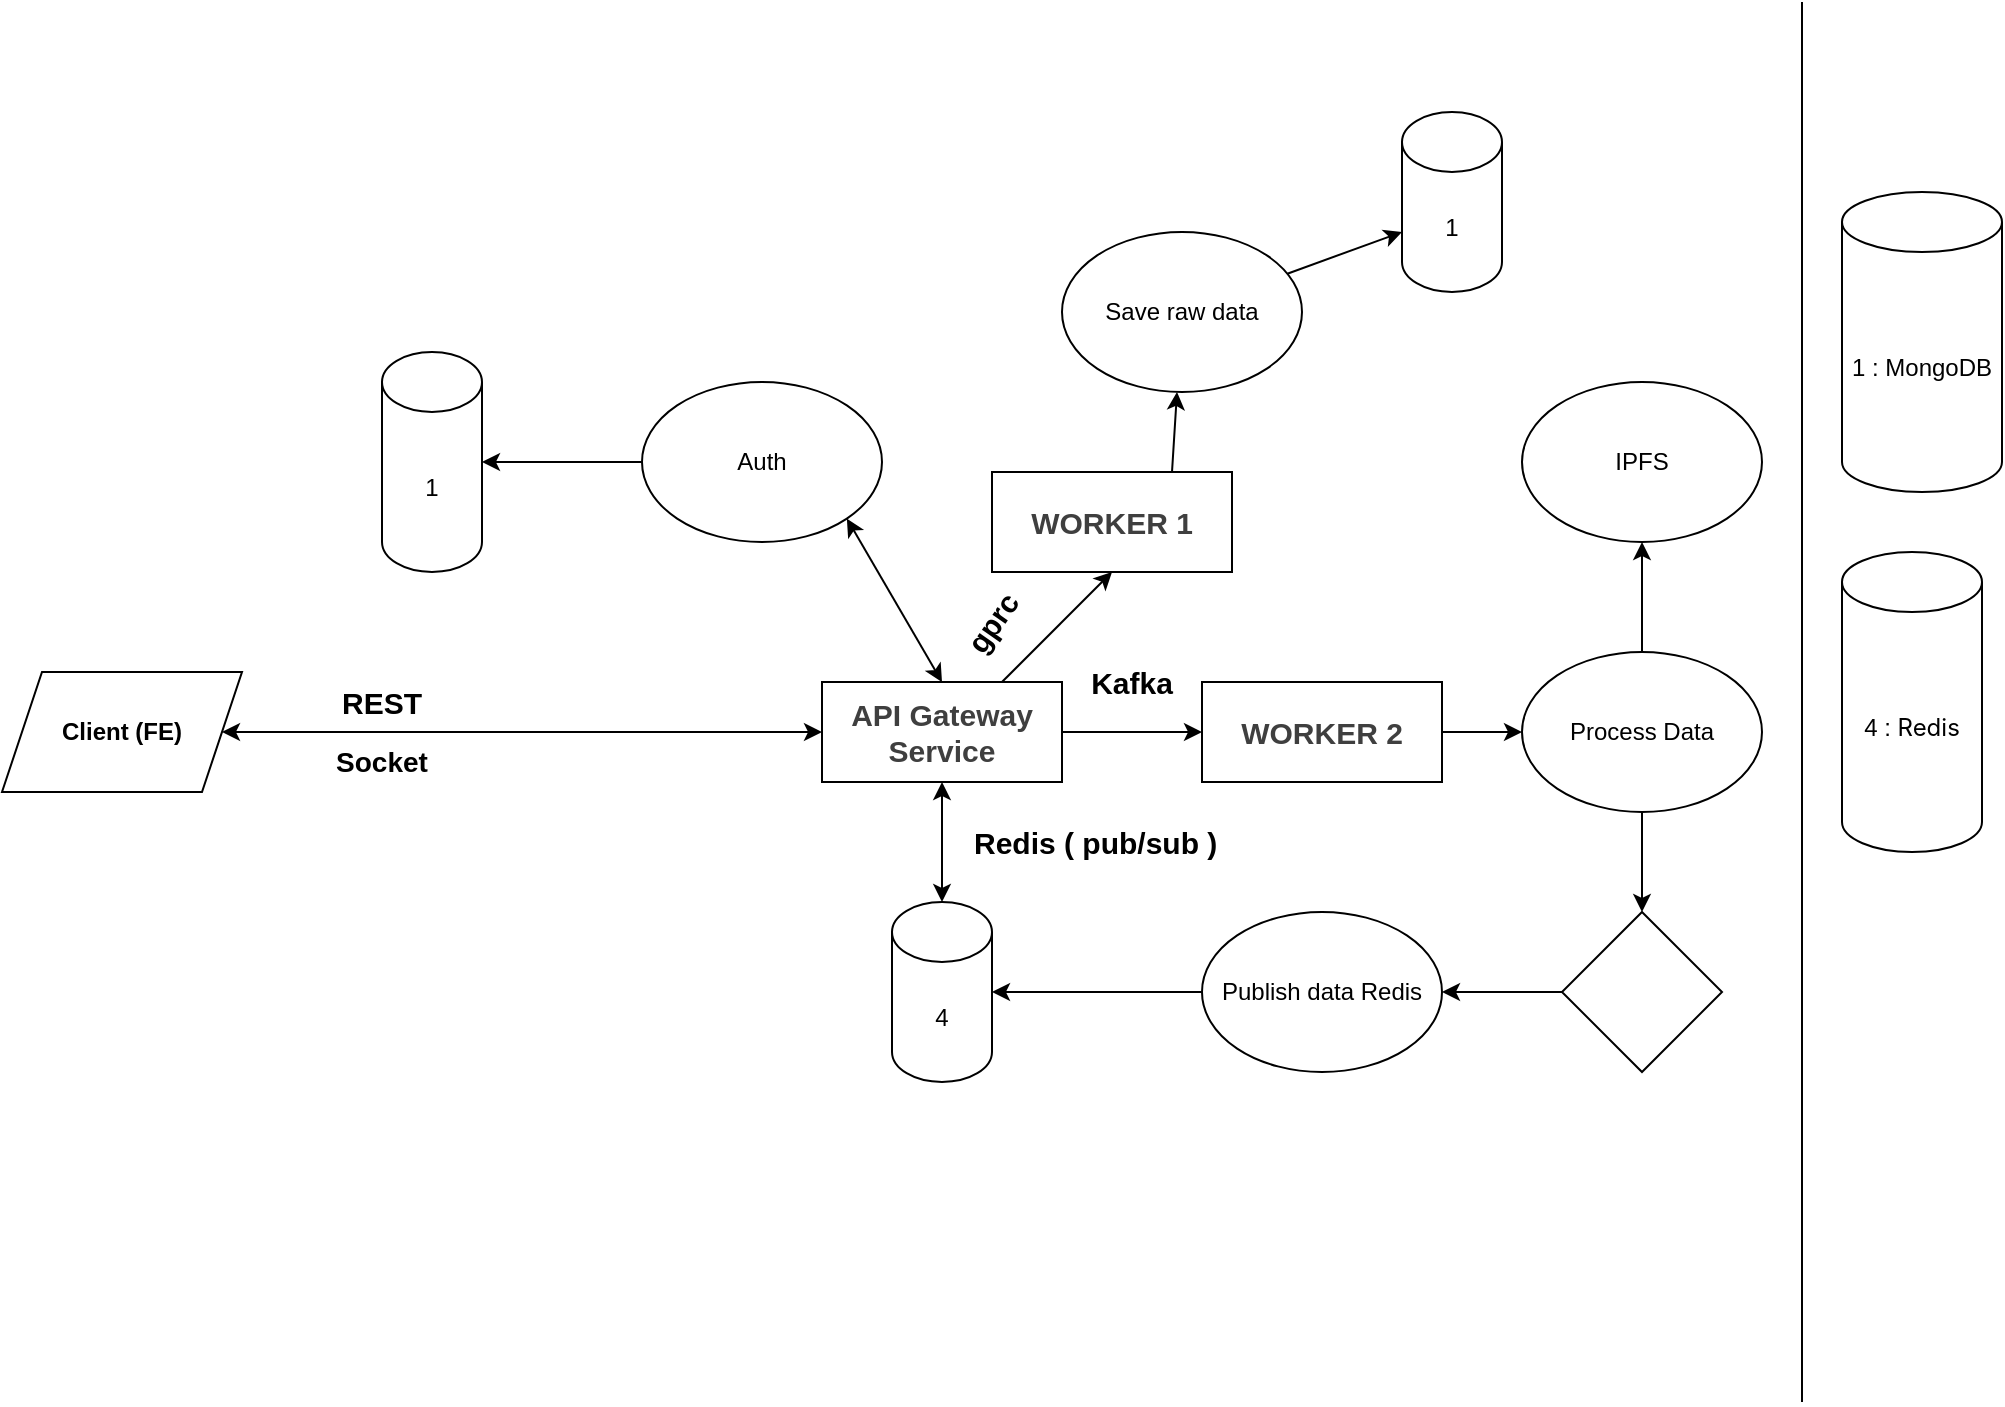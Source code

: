 <mxfile>
    <diagram id="WwKGGHSKPtE0rxQt0NqL" name="Page-1">
        <mxGraphModel dx="2100" dy="1789" grid="1" gridSize="10" guides="1" tooltips="1" connect="1" arrows="1" fold="1" page="1" pageScale="1" pageWidth="850" pageHeight="1100" math="0" shadow="0">
            <root>
                <mxCell id="0"/>
                <mxCell id="1" parent="0"/>
                <mxCell id="39" value="" style="endArrow=none;html=1;" parent="1" edge="1">
                    <mxGeometry width="50" height="50" relative="1" as="geometry">
                        <mxPoint x="620" y="335" as="sourcePoint"/>
                        <mxPoint x="620" y="-365" as="targetPoint"/>
                    </mxGeometry>
                </mxCell>
                <mxCell id="55" value="Auth" style="ellipse;whiteSpace=wrap;html=1;" parent="1" vertex="1">
                    <mxGeometry x="40" y="-175" width="120" height="80" as="geometry"/>
                </mxCell>
                <mxCell id="60" value="" style="endArrow=classic;startArrow=classic;html=1;exitX=0;exitY=0.5;exitDx=0;exitDy=0;entryX=1;entryY=0.5;entryDx=0;entryDy=0;" parent="1" source="89" target="83" edge="1">
                    <mxGeometry width="50" height="50" relative="1" as="geometry">
                        <mxPoint x="130.0" y="-3.75" as="sourcePoint"/>
                        <mxPoint x="-290" y="-2.5" as="targetPoint"/>
                    </mxGeometry>
                </mxCell>
                <mxCell id="61" value="" style="endArrow=classic;startArrow=classic;html=1;exitX=1;exitY=1;exitDx=0;exitDy=0;entryX=0.5;entryY=0;entryDx=0;entryDy=0;" parent="1" source="55" target="89" edge="1">
                    <mxGeometry width="50" height="50" relative="1" as="geometry">
                        <mxPoint x="52" y="112" as="sourcePoint"/>
                        <mxPoint x="147.536" y="-32.892" as="targetPoint"/>
                    </mxGeometry>
                </mxCell>
                <mxCell id="77" value="&lt;b&gt;&lt;font style=&quot;font-size: 15px;&quot;&gt;REST&lt;/font&gt;&lt;/b&gt;" style="text;html=1;align=center;verticalAlign=middle;whiteSpace=wrap;rounded=0;" parent="1" vertex="1">
                    <mxGeometry x="-270" y="-30" width="360" height="30" as="geometry"/>
                </mxCell>
                <mxCell id="78" value="&lt;b&gt;&lt;font style=&quot;font-size: 14px;&quot;&gt;Socket&lt;/font&gt;&lt;/b&gt;" style="text;html=1;align=center;verticalAlign=middle;whiteSpace=wrap;rounded=0;" parent="1" vertex="1">
                    <mxGeometry x="-145" width="110" height="30" as="geometry"/>
                </mxCell>
                <mxCell id="80" value="" style="endArrow=classic;html=1;entryX=0.5;entryY=1;entryDx=0;entryDy=0;" parent="1" target="97" edge="1">
                    <mxGeometry width="50" height="50" relative="1" as="geometry">
                        <mxPoint x="220" y="-25" as="sourcePoint"/>
                        <mxPoint x="327.574" y="-131.716" as="targetPoint"/>
                    </mxGeometry>
                </mxCell>
                <mxCell id="81" value="" style="endArrow=classic;html=1;exitX=0.75;exitY=0;exitDx=0;exitDy=0;" parent="1" source="97" target="98" edge="1">
                    <mxGeometry width="50" height="50" relative="1" as="geometry">
                        <mxPoint x="430" y="-160" as="sourcePoint"/>
                        <mxPoint x="460" y="-160" as="targetPoint"/>
                    </mxGeometry>
                </mxCell>
                <mxCell id="83" value="&lt;b&gt;Client (FE)&lt;/b&gt;" style="shape=parallelogram;perimeter=parallelogramPerimeter;whiteSpace=wrap;html=1;fixedSize=1;" parent="1" vertex="1">
                    <mxGeometry x="-280" y="-30" width="120" height="60" as="geometry"/>
                </mxCell>
                <mxCell id="84" value="&lt;span style=&quot;color: rgb(0, 0, 0);&quot;&gt;1 : MongoDB&lt;/span&gt;" style="shape=cylinder3;whiteSpace=wrap;html=1;boundedLbl=1;backgroundOutline=1;size=15;" parent="1" vertex="1">
                    <mxGeometry x="640" y="-270" width="80" height="150" as="geometry"/>
                </mxCell>
                <mxCell id="88" value="&lt;span style=&quot;color: rgb(0, 0, 0);&quot;&gt;4 :&amp;nbsp;&lt;/span&gt;&lt;span style=&quot;font-family: -apple-system, BlinkMacSystemFont, &amp;quot;Segoe WPC&amp;quot;, &amp;quot;Segoe UI&amp;quot;, system-ui, Ubuntu, &amp;quot;Droid Sans&amp;quot;, sans-serif; text-align: start;&quot;&gt;Redis&lt;/span&gt;" style="shape=cylinder3;whiteSpace=wrap;html=1;boundedLbl=1;backgroundOutline=1;size=15;" parent="1" vertex="1">
                    <mxGeometry x="640" y="-90" width="70" height="150" as="geometry"/>
                </mxCell>
                <mxCell id="89" value="&lt;b style=&quot;color: rgb(63, 63, 63); font-size: 15px;&quot;&gt;API Gateway Service&lt;/b&gt;" style="rounded=0;whiteSpace=wrap;html=1;" parent="1" vertex="1">
                    <mxGeometry x="130" y="-25" width="120" height="50" as="geometry"/>
                </mxCell>
                <mxCell id="95" value="1" style="shape=cylinder3;whiteSpace=wrap;html=1;boundedLbl=1;backgroundOutline=1;size=15;" parent="1" vertex="1">
                    <mxGeometry x="-90" y="-190" width="50" height="110" as="geometry"/>
                </mxCell>
                <mxCell id="96" value="" style="endArrow=classic;html=1;entryX=1;entryY=0.5;entryDx=0;entryDy=0;entryPerimeter=0;exitX=0;exitY=0.5;exitDx=0;exitDy=0;" parent="1" source="55" target="95" edge="1">
                    <mxGeometry width="50" height="50" relative="1" as="geometry">
                        <mxPoint x="-60" y="-126" as="sourcePoint"/>
                        <mxPoint x="-130" y="140" as="targetPoint"/>
                    </mxGeometry>
                </mxCell>
                <mxCell id="97" value="&lt;b style=&quot;color: rgb(63, 63, 63); font-size: 15px;&quot;&gt;WORKER 1&lt;/b&gt;" style="rounded=0;whiteSpace=wrap;html=1;" parent="1" vertex="1">
                    <mxGeometry x="215" y="-130" width="120" height="50" as="geometry"/>
                </mxCell>
                <mxCell id="99" value="" style="edgeStyle=none;html=1;entryX=0;entryY=0;entryDx=0;entryDy=60;entryPerimeter=0;" parent="1" source="98" target="100" edge="1">
                    <mxGeometry relative="1" as="geometry">
                        <mxPoint x="640" y="-160" as="targetPoint"/>
                    </mxGeometry>
                </mxCell>
                <mxCell id="98" value="Save raw data" style="ellipse;whiteSpace=wrap;html=1;" parent="1" vertex="1">
                    <mxGeometry x="250" y="-250" width="120" height="80" as="geometry"/>
                </mxCell>
                <mxCell id="100" value="&lt;span style=&quot;color: rgb(0, 0, 0);&quot;&gt;1&lt;/span&gt;" style="shape=cylinder3;whiteSpace=wrap;html=1;boundedLbl=1;backgroundOutline=1;size=15;" parent="1" vertex="1">
                    <mxGeometry x="420" y="-310" width="50" height="90" as="geometry"/>
                </mxCell>
                <mxCell id="106" value="" style="edgeStyle=none;html=1;entryX=0;entryY=0.5;entryDx=0;entryDy=0;" parent="1" source="101" target="107" edge="1">
                    <mxGeometry relative="1" as="geometry">
                        <mxPoint x="540" y="-55" as="targetPoint"/>
                    </mxGeometry>
                </mxCell>
                <mxCell id="101" value="&lt;b style=&quot;color: rgb(63, 63, 63); font-size: 15px;&quot;&gt;WORKER 2&lt;/b&gt;" style="rounded=0;whiteSpace=wrap;html=1;" parent="1" vertex="1">
                    <mxGeometry x="320" y="-25" width="120" height="50" as="geometry"/>
                </mxCell>
                <mxCell id="107" value="Process Data" style="ellipse;whiteSpace=wrap;html=1;" parent="1" vertex="1">
                    <mxGeometry x="480" y="-40" width="120" height="80" as="geometry"/>
                </mxCell>
                <mxCell id="114" value="" style="edgeStyle=none;html=1;exitX=0.5;exitY=1;exitDx=0;exitDy=0;entryX=0.5;entryY=0;entryDx=0;entryDy=0;" parent="1" source="107" target="137" edge="1">
                    <mxGeometry relative="1" as="geometry">
                        <mxPoint x="360" y="-125" as="sourcePoint"/>
                        <mxPoint x="380" y="-70" as="targetPoint"/>
                    </mxGeometry>
                </mxCell>
                <mxCell id="116" value="IPFS" style="ellipse;whiteSpace=wrap;html=1;" parent="1" vertex="1">
                    <mxGeometry x="480" y="-175" width="120" height="80" as="geometry"/>
                </mxCell>
                <mxCell id="127" value="" style="edgeStyle=none;html=1;exitX=0.5;exitY=0;exitDx=0;exitDy=0;entryX=0.5;entryY=1;entryDx=0;entryDy=0;" parent="1" source="107" target="116" edge="1">
                    <mxGeometry relative="1" as="geometry">
                        <mxPoint x="470" y="170" as="sourcePoint"/>
                        <mxPoint x="540" y="50" as="targetPoint"/>
                    </mxGeometry>
                </mxCell>
                <mxCell id="126" value="Publish data Redis" style="ellipse;whiteSpace=wrap;html=1;" parent="1" vertex="1">
                    <mxGeometry x="320" y="90" width="120" height="80" as="geometry"/>
                </mxCell>
                <mxCell id="129" value="4" style="shape=cylinder3;whiteSpace=wrap;html=1;boundedLbl=1;backgroundOutline=1;size=15;" parent="1" vertex="1">
                    <mxGeometry x="165" y="85" width="50" height="90" as="geometry"/>
                </mxCell>
                <mxCell id="130" value="" style="edgeStyle=none;html=1;exitX=0;exitY=0.5;exitDx=0;exitDy=0;entryX=1;entryY=0.5;entryDx=0;entryDy=0;entryPerimeter=0;" parent="1" source="126" target="129" edge="1">
                    <mxGeometry relative="1" as="geometry">
                        <mxPoint x="480" y="180" as="sourcePoint"/>
                        <mxPoint x="480" y="230" as="targetPoint"/>
                    </mxGeometry>
                </mxCell>
                <mxCell id="137" value="" style="rhombus;whiteSpace=wrap;html=1;" parent="1" vertex="1">
                    <mxGeometry x="500" y="90" width="80" height="80" as="geometry"/>
                </mxCell>
                <mxCell id="138" value="" style="edgeStyle=none;html=1;exitX=0;exitY=0.5;exitDx=0;exitDy=0;" parent="1" source="137" target="126" edge="1">
                    <mxGeometry relative="1" as="geometry">
                        <mxPoint x="550" y="20" as="sourcePoint"/>
                        <mxPoint x="550" y="60" as="targetPoint"/>
                    </mxGeometry>
                </mxCell>
                <mxCell id="151" value="" style="endArrow=classic;startArrow=classic;html=1;exitX=0.5;exitY=0;exitDx=0;exitDy=0;exitPerimeter=0;entryX=0.5;entryY=1;entryDx=0;entryDy=0;" parent="1" source="129" target="89" edge="1">
                    <mxGeometry width="50" height="50" relative="1" as="geometry">
                        <mxPoint x="210" y="140" as="sourcePoint"/>
                        <mxPoint x="260" y="90" as="targetPoint"/>
                    </mxGeometry>
                </mxCell>
                <mxCell id="155" value="&lt;b&gt;&lt;font style=&quot;font-size: 15px;&quot;&gt;Kafka&lt;/font&gt;&lt;/b&gt;" style="text;html=1;align=center;verticalAlign=middle;whiteSpace=wrap;rounded=0;rotation=0;" parent="1" vertex="1">
                    <mxGeometry x="250" y="-40" width="70" height="30" as="geometry"/>
                </mxCell>
                <mxCell id="158" value="&lt;div style=&quot;text-align: center;&quot;&gt;&lt;span style=&quot;background-color: transparent;&quot;&gt;&lt;b&gt;&lt;font style=&quot;font-size: 15px;&quot;&gt;Redis ( pub/sub )&lt;/font&gt;&lt;/b&gt;&lt;/span&gt;&lt;/div&gt;" style="text;whiteSpace=wrap;html=1;rotation=0;" parent="1" vertex="1">
                    <mxGeometry x="204.33" y="40" width="141.34" height="40" as="geometry"/>
                </mxCell>
                <mxCell id="162" value="&lt;b&gt;&lt;font style=&quot;font-size: 15px;&quot;&gt;gprc&lt;/font&gt;&lt;/b&gt;" style="text;html=1;align=center;verticalAlign=middle;whiteSpace=wrap;rounded=0;rotation=-55;" parent="1" vertex="1">
                    <mxGeometry x="180" y="-70" width="70" height="30" as="geometry"/>
                </mxCell>
                <mxCell id="163" value="" style="endArrow=classic;html=1;entryX=0;entryY=0.5;entryDx=0;entryDy=0;exitX=1;exitY=0.5;exitDx=0;exitDy=0;" parent="1" source="89" target="101" edge="1">
                    <mxGeometry width="50" height="50" relative="1" as="geometry">
                        <mxPoint x="230" y="-15" as="sourcePoint"/>
                        <mxPoint x="300" y="-95" as="targetPoint"/>
                    </mxGeometry>
                </mxCell>
            </root>
        </mxGraphModel>
    </diagram>
</mxfile>
